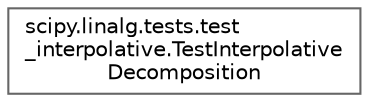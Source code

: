 digraph "Graphical Class Hierarchy"
{
 // LATEX_PDF_SIZE
  bgcolor="transparent";
  edge [fontname=Helvetica,fontsize=10,labelfontname=Helvetica,labelfontsize=10];
  node [fontname=Helvetica,fontsize=10,shape=box,height=0.2,width=0.4];
  rankdir="LR";
  Node0 [id="Node000000",label="scipy.linalg.tests.test\l_interpolative.TestInterpolative\lDecomposition",height=0.2,width=0.4,color="grey40", fillcolor="white", style="filled",URL="$dd/dd1/classscipy_1_1linalg_1_1tests_1_1test__interpolative_1_1TestInterpolativeDecomposition.html",tooltip=" "];
}
